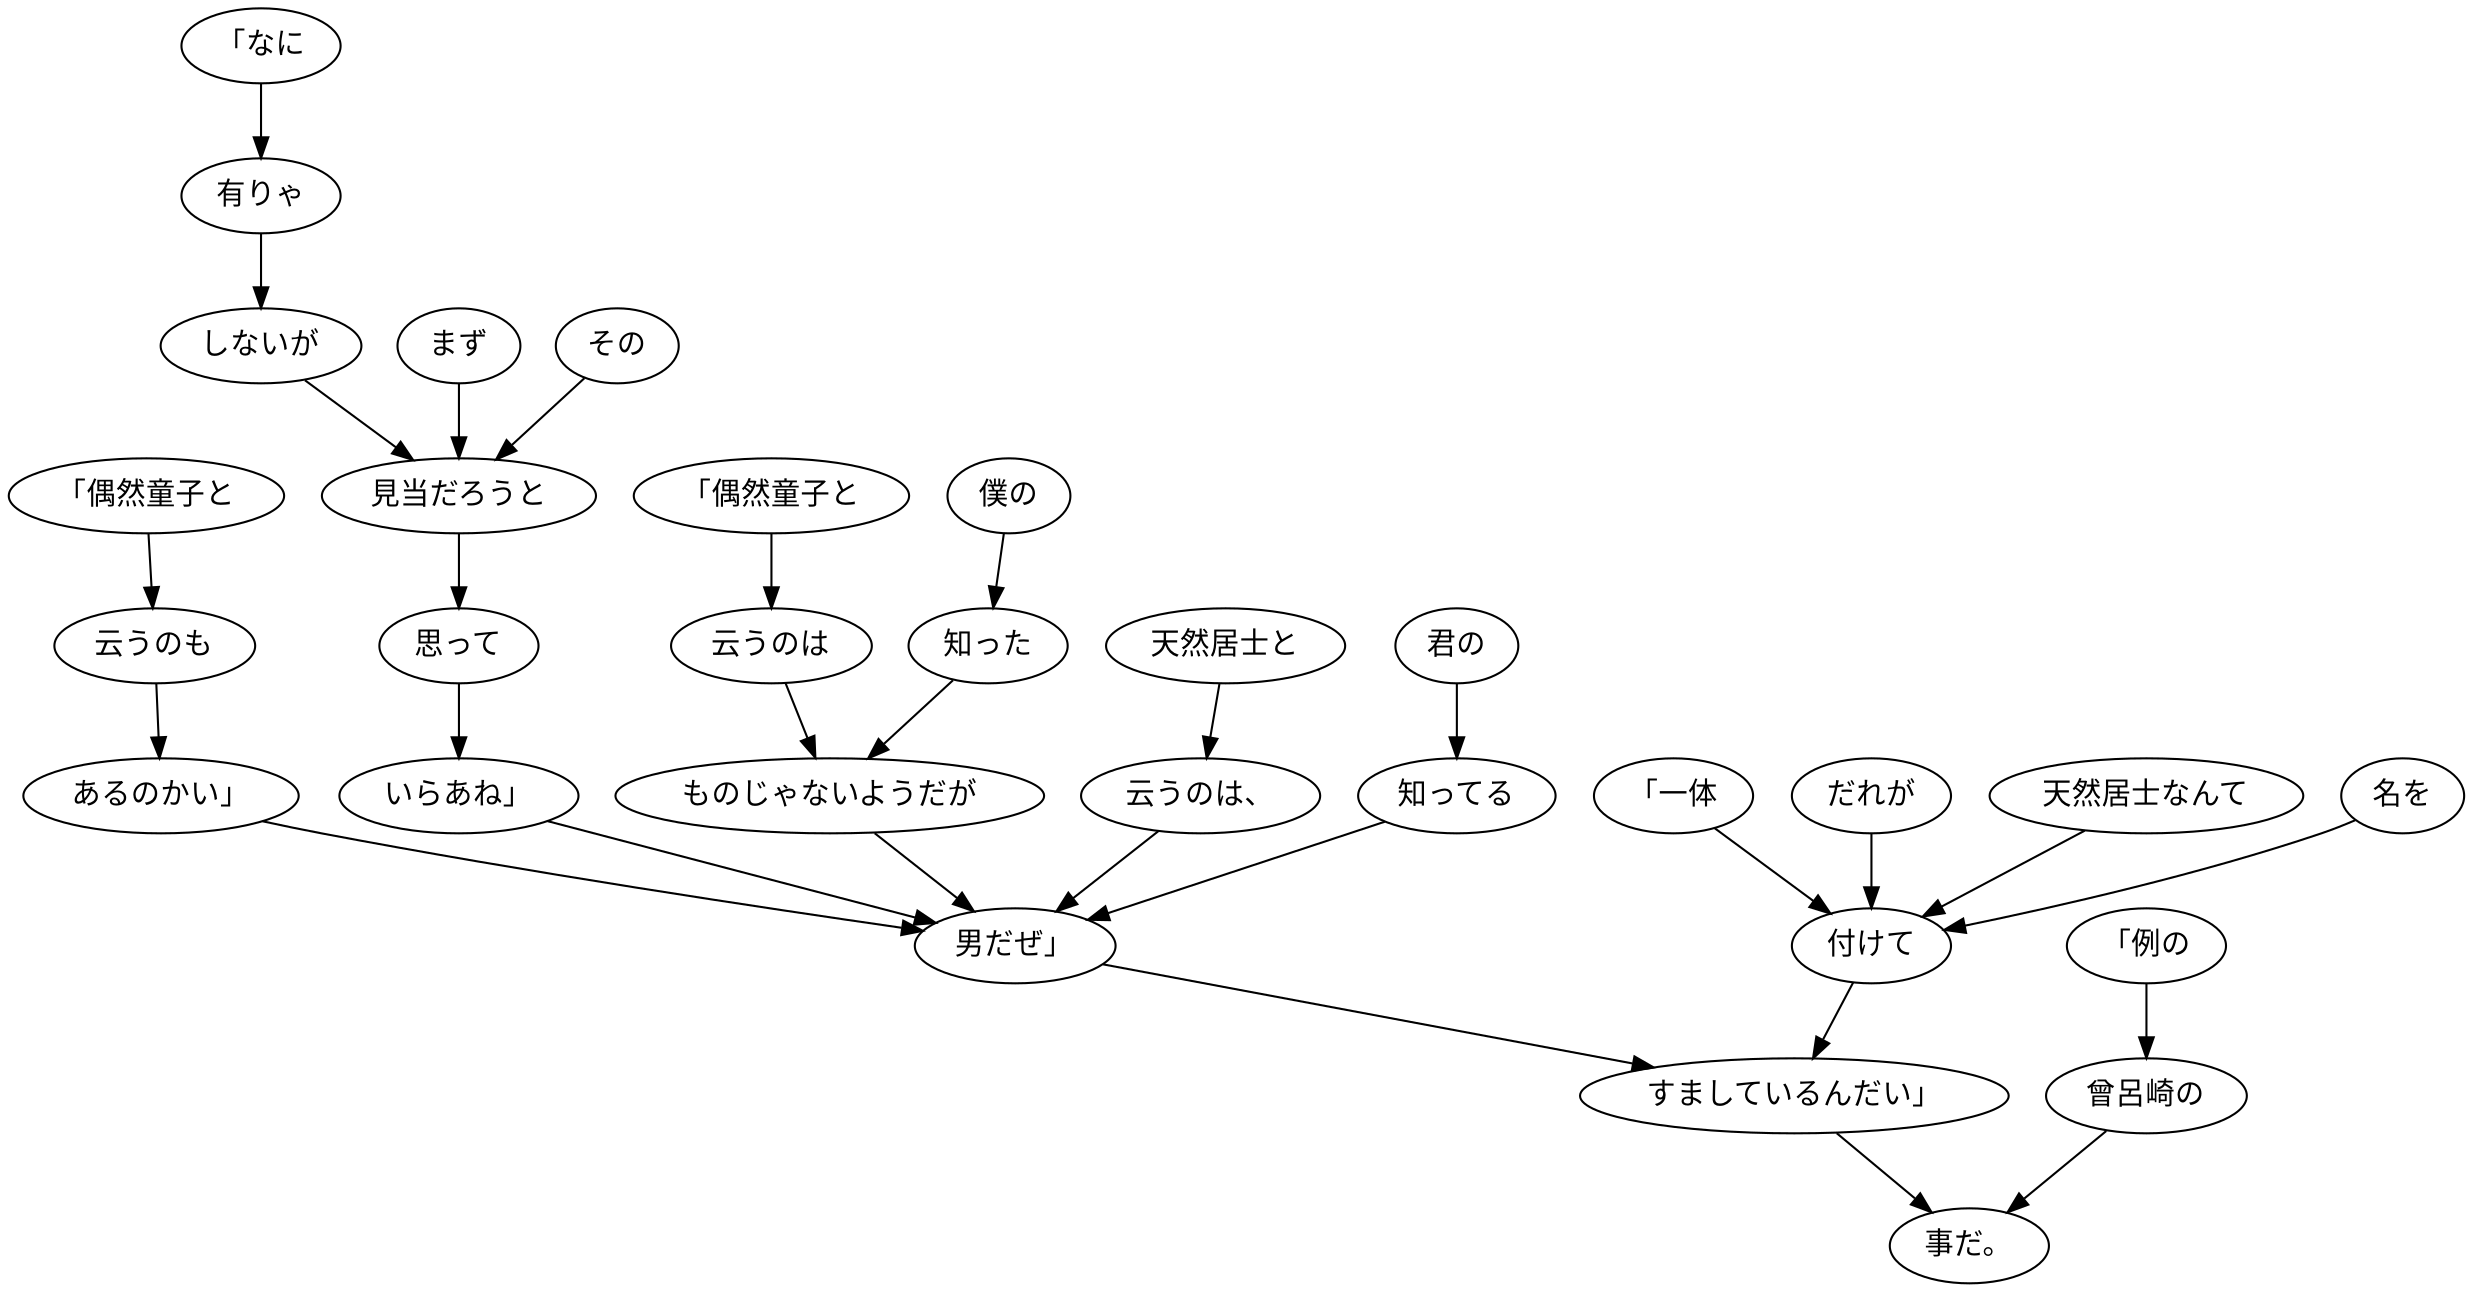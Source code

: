digraph graph1383 {
	node0 [label="「偶然童子と"];
	node1 [label="云うのも"];
	node2 [label="あるのかい」"];
	node3 [label="「なに"];
	node4 [label="有りゃ"];
	node5 [label="しないが"];
	node6 [label="まず"];
	node7 [label="その"];
	node8 [label="見当だろうと"];
	node9 [label="思って"];
	node10 [label="いらあね」"];
	node11 [label="「偶然童子と"];
	node12 [label="云うのは"];
	node13 [label="僕の"];
	node14 [label="知った"];
	node15 [label="ものじゃないようだが"];
	node16 [label="天然居士と"];
	node17 [label="云うのは、"];
	node18 [label="君の"];
	node19 [label="知ってる"];
	node20 [label="男だぜ」"];
	node21 [label="「一体"];
	node22 [label="だれが"];
	node23 [label="天然居士なんて"];
	node24 [label="名を"];
	node25 [label="付けて"];
	node26 [label="すましているんだい」"];
	node27 [label="「例の"];
	node28 [label="曾呂崎の"];
	node29 [label="事だ。"];
	node0 -> node1;
	node1 -> node2;
	node2 -> node20;
	node3 -> node4;
	node4 -> node5;
	node5 -> node8;
	node6 -> node8;
	node7 -> node8;
	node8 -> node9;
	node9 -> node10;
	node10 -> node20;
	node11 -> node12;
	node12 -> node15;
	node13 -> node14;
	node14 -> node15;
	node15 -> node20;
	node16 -> node17;
	node17 -> node20;
	node18 -> node19;
	node19 -> node20;
	node20 -> node26;
	node21 -> node25;
	node22 -> node25;
	node23 -> node25;
	node24 -> node25;
	node25 -> node26;
	node26 -> node29;
	node27 -> node28;
	node28 -> node29;
}
